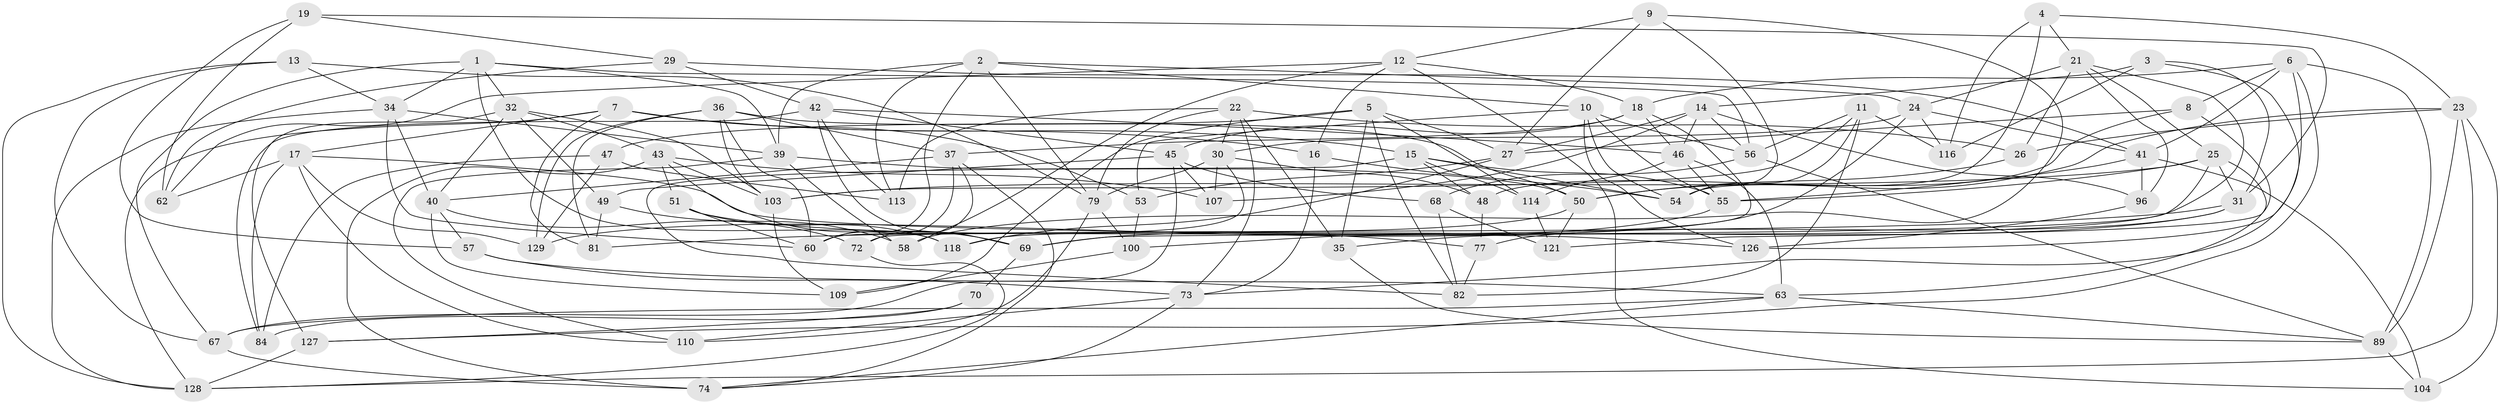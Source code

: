 // original degree distribution, {4: 1.0}
// Generated by graph-tools (version 1.1) at 2025/42/03/06/25 10:42:18]
// undirected, 84 vertices, 211 edges
graph export_dot {
graph [start="1"]
  node [color=gray90,style=filled];
  1 [super="+20"];
  2 [super="+28"];
  3;
  4;
  5 [super="+105"];
  6 [super="+101"];
  7 [super="+124"];
  8;
  9;
  10 [super="+95"];
  11 [super="+64"];
  12 [super="+61"];
  13;
  14 [super="+33"];
  15 [super="+38"];
  16;
  17 [super="+119"];
  18 [super="+117"];
  19;
  21 [super="+122"];
  22 [super="+98"];
  23 [super="+111"];
  24 [super="+97"];
  25 [super="+66"];
  26;
  27 [super="+59"];
  29;
  30 [super="+88"];
  31 [super="+87"];
  32 [super="+44"];
  34 [super="+80"];
  35;
  36 [super="+102"];
  37 [super="+65"];
  39 [super="+94"];
  40 [super="+85"];
  41 [super="+112"];
  42 [super="+120"];
  43 [super="+90"];
  45 [super="+71"];
  46 [super="+52"];
  47;
  48;
  49;
  50 [super="+86"];
  51;
  53;
  54 [super="+123"];
  55 [super="+76"];
  56 [super="+91"];
  57;
  58;
  60 [super="+75"];
  62;
  63 [super="+92"];
  67 [super="+115"];
  68;
  69 [super="+99"];
  70;
  72;
  73 [super="+78"];
  74 [super="+83"];
  77;
  79 [super="+125"];
  81;
  82 [super="+93"];
  84;
  89 [super="+106"];
  96;
  100;
  103 [super="+108"];
  104;
  107;
  109;
  110;
  113;
  114;
  116;
  118;
  121;
  126;
  127;
  128 [super="+130"];
  129;
  1 -- 118;
  1 -- 32;
  1 -- 34;
  1 -- 39;
  1 -- 67;
  1 -- 56;
  2 -- 113;
  2 -- 39;
  2 -- 24;
  2 -- 10;
  2 -- 60;
  2 -- 79;
  3 -- 31;
  3 -- 14;
  3 -- 116;
  3 -- 73;
  4 -- 116;
  4 -- 54;
  4 -- 21;
  4 -- 23;
  5 -- 109;
  5 -- 47;
  5 -- 82;
  5 -- 35;
  5 -- 114;
  5 -- 27;
  6 -- 126;
  6 -- 8;
  6 -- 18;
  6 -- 127;
  6 -- 41;
  6 -- 89;
  7 -- 16;
  7 -- 128;
  7 -- 81;
  7 -- 53;
  7 -- 17;
  7 -- 15;
  8 -- 121;
  8 -- 48;
  8 -- 27;
  9 -- 58;
  9 -- 27;
  9 -- 12;
  9 -- 54;
  10 -- 55;
  10 -- 126;
  10 -- 56;
  10 -- 53;
  10 -- 54;
  11 -- 103;
  11 -- 116;
  11 -- 54;
  11 -- 56;
  11 -- 82 [weight=2];
  12 -- 62;
  12 -- 104;
  12 -- 16;
  12 -- 58;
  12 -- 18;
  13 -- 67;
  13 -- 128;
  13 -- 34;
  13 -- 79;
  14 -- 96;
  14 -- 107;
  14 -- 56;
  14 -- 27;
  14 -- 46;
  15 -- 48;
  15 -- 82;
  15 -- 54;
  15 -- 114;
  15 -- 55;
  16 -- 54;
  16 -- 73;
  17 -- 126;
  17 -- 110;
  17 -- 129;
  17 -- 84;
  17 -- 62;
  18 -- 72;
  18 -- 45;
  18 -- 37;
  18 -- 46;
  19 -- 29;
  19 -- 62;
  19 -- 57;
  19 -- 31;
  21 -- 118;
  21 -- 26;
  21 -- 96;
  21 -- 25;
  21 -- 24;
  22 -- 113;
  22 -- 35;
  22 -- 79;
  22 -- 73;
  22 -- 26;
  22 -- 30;
  23 -- 104;
  23 -- 128;
  23 -- 26;
  23 -- 50;
  23 -- 89;
  24 -- 100;
  24 -- 116;
  24 -- 30;
  24 -- 41;
  25 -- 55;
  25 -- 69;
  25 -- 31;
  25 -- 63;
  25 -- 103;
  26 -- 50;
  27 -- 118;
  27 -- 53;
  29 -- 62;
  29 -- 41;
  29 -- 42;
  30 -- 60;
  30 -- 48;
  30 -- 107;
  30 -- 79;
  31 -- 81;
  31 -- 35;
  31 -- 77;
  32 -- 127;
  32 -- 49;
  32 -- 103;
  32 -- 40;
  32 -- 43;
  34 -- 40;
  34 -- 128;
  34 -- 60;
  34 -- 39;
  35 -- 89;
  36 -- 50;
  36 -- 129;
  36 -- 103;
  36 -- 81;
  36 -- 37;
  36 -- 60;
  37 -- 60;
  37 -- 40;
  37 -- 72;
  37 -- 74;
  39 -- 110;
  39 -- 58;
  39 -- 50;
  40 -- 109;
  40 -- 72;
  40 -- 57;
  41 -- 96;
  41 -- 55;
  41 -- 104;
  42 -- 113;
  42 -- 69;
  42 -- 45;
  42 -- 84;
  42 -- 46;
  43 -- 107;
  43 -- 51;
  43 -- 103;
  43 -- 74;
  43 -- 69;
  45 -- 68;
  45 -- 49;
  45 -- 107;
  45 -- 67;
  46 -- 63;
  46 -- 55;
  46 -- 114;
  47 -- 84;
  47 -- 129;
  47 -- 113;
  48 -- 77;
  49 -- 81;
  49 -- 58;
  50 -- 69;
  50 -- 121;
  51 -- 77;
  51 -- 118;
  51 -- 60;
  53 -- 100;
  55 -- 129;
  56 -- 68;
  56 -- 89;
  57 -- 73;
  57 -- 63;
  63 -- 74;
  63 -- 67;
  63 -- 89;
  67 -- 74 [weight=2];
  68 -- 121;
  68 -- 82;
  69 -- 70 [weight=2];
  70 -- 84;
  70 -- 127;
  72 -- 128;
  73 -- 110;
  73 -- 74;
  77 -- 82;
  79 -- 100;
  79 -- 110;
  89 -- 104;
  96 -- 126;
  100 -- 109;
  103 -- 109;
  114 -- 121;
  127 -- 128;
}
